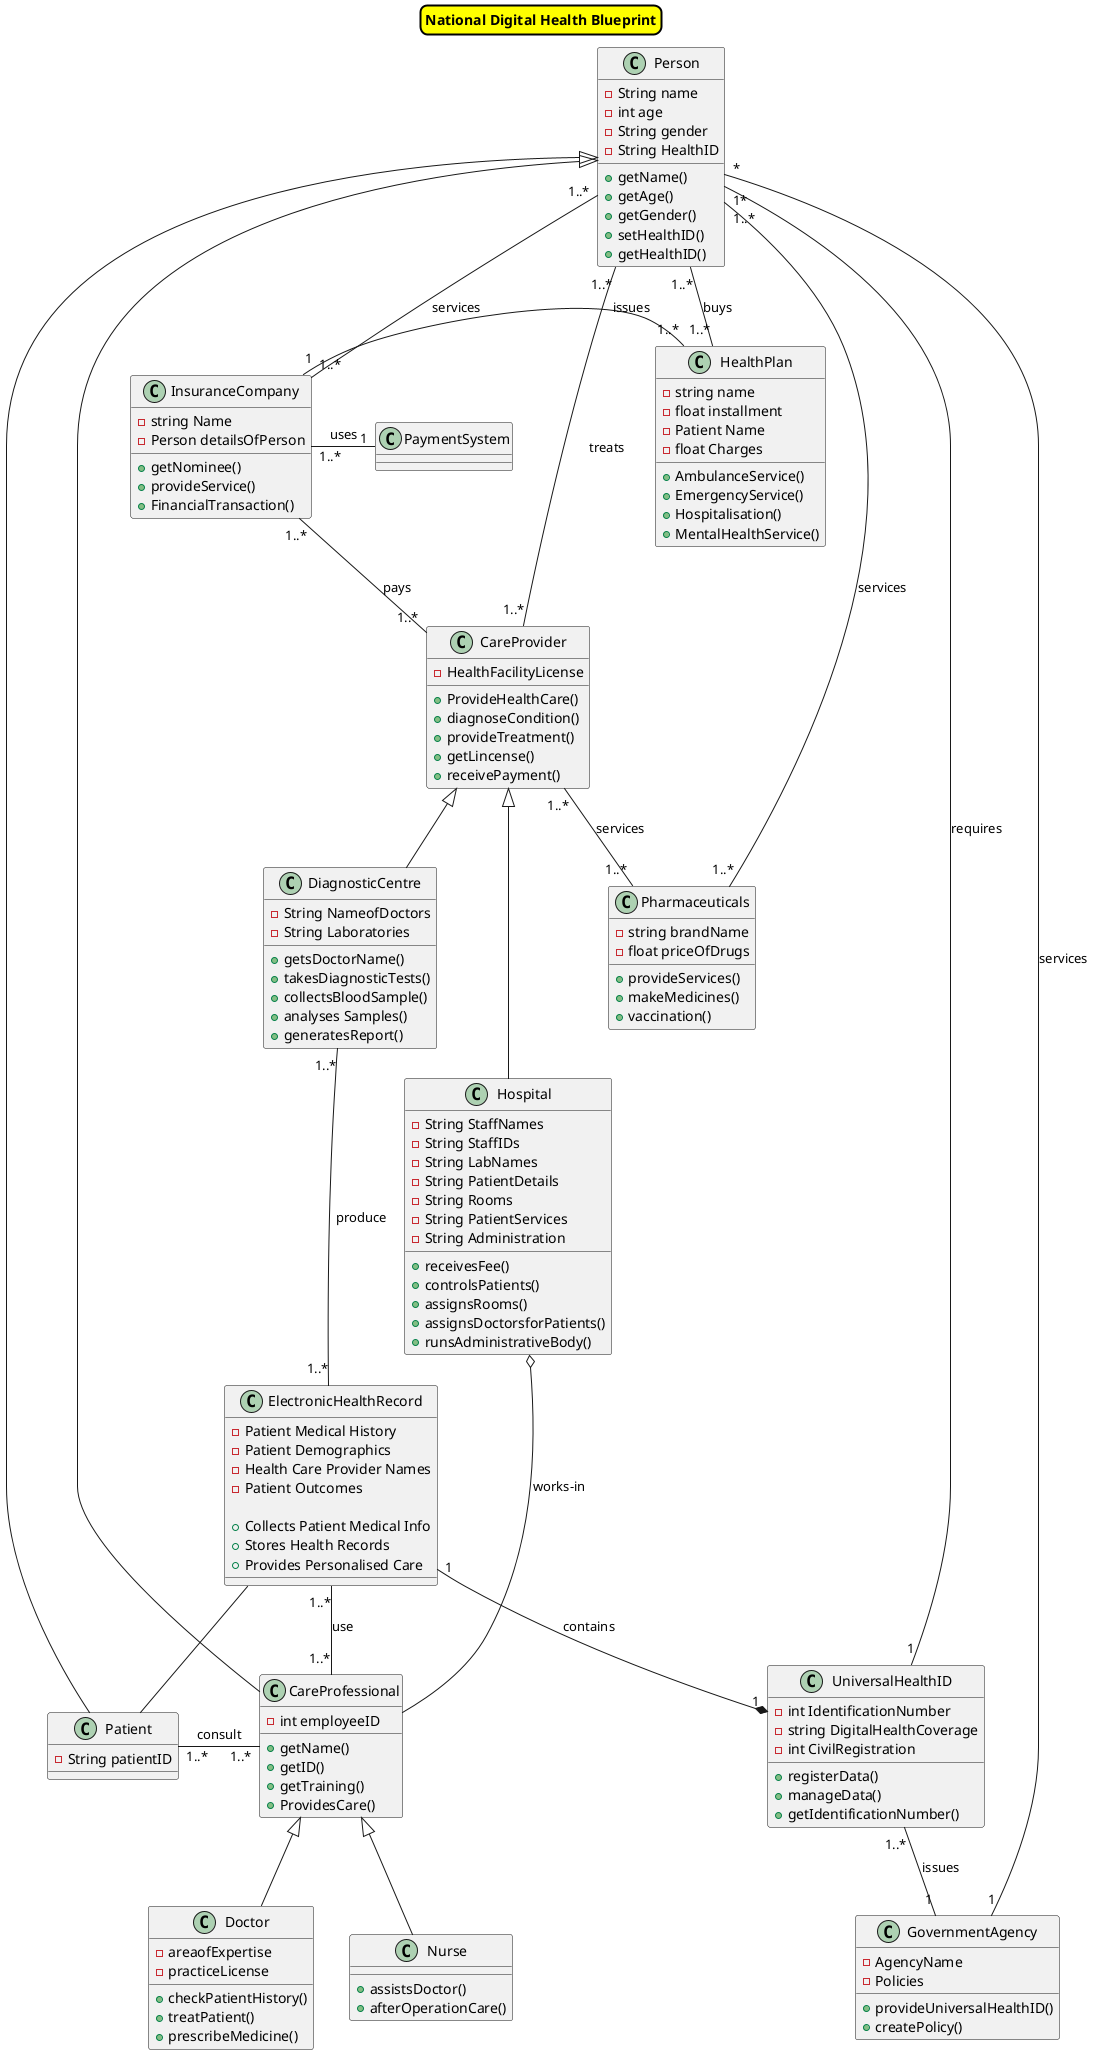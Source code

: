 @startuml class

skinparam titleBorderRoundCorner 15
skinparam titleBorderThickness 2
skinparam titleBorderColor black
skinparam titleBackgroundColor yellow

title National Digital Health Blueprint

class Person{
    -String name
    -int age
    -String gender
    -String HealthID

    +getName()
    +getAge()
    +getGender()
    +setHealthID()
    +getHealthID()
}

class Patient extends Person{
    -String patientID
}

class CareProfessional extends Person { 
    -int employeeID

    + getName()
    + getID() 
    + getTraining()
    + ProvidesCare() 
 }

class Doctor extends CareProfessional { 
    - areaofExpertise
    - practiceLicense

    + checkPatientHistory()
    + treatPatient()
    + prescribeMedicine()
}

class Nurse extends CareProfessional {
    + assistsDoctor()
    + afterOperationCare() 
} 


class CareProvider{
    - HealthFacilityLicense 

    + ProvideHealthCare()
    + diagnoseCondition()
    + provideTreatment()
    + getLincense()
    + receivePayment()
} 

class Hospital extends CareProvider{
    - String StaffNames
    - String StaffIDs 
    - String LabNames
    - String PatientDetails 
    - String Rooms 
    - String PatientServices
    - String Administration

    + receivesFee() 
    + controlsPatients() 
    + assignsRooms()
    + assignsDoctorsforPatients() 
    + runsAdministrativeBody()
}

class DiagnosticCentre extends CareProvider{
    - String NameofDoctors
    - String Laboratories

    + getsDoctorName()
    + takesDiagnosticTests()
    + collectsBloodSample() 
    + analyses Samples()
    + generatesReport()
}

class UniversalHealthID{

    - int IdentificationNumber
    - string DigitalHealthCoverage
    - int CivilRegistration

    + registerData()
    + manageData()
    + getIdentificationNumber()
}

class ElectronicHealthRecord{
    - Patient Medical History
    - Patient Demographics
    - Health Care Provider Names
    - Patient Outcomes

    + Collects Patient Medical Info 
    + Stores Health Records
    + Provides Personalised Care
}

class GovernmentAgency{
    - AgencyName
    - Policies

    + provideUniversalHealthID()
    + createPolicy()
}

class InsuranceCompany{
    - string Name
    - Person detailsOfPerson 

    + getNominee()
    + provideService() 
    + FinancialTransaction()
}

class HealthPlan{
    - string name
    - float installment
    - Patient Name 
    - float Charges

    + AmbulanceService()
    + EmergencyService()
    + Hospitalisation()
    + MentalHealthService() 
}

class Pharmaceuticals{
    - string brandName
    - float priceOfDrugs
    
    + provideServices()
    + makeMedicines()
    + vaccination()
}

class PaymentSystem{}


CareProfessional -left-o Hospital : works-in

ElectronicHealthRecord "1" --* "1" UniversalHealthID : contains

Person "1*" -- "1" UniversalHealthID  : requires
Person  "*" - "1" GovernmentAgency : services
Person "1..*" -- "1..*" CareProvider : treats
Person "1..*" -- "1..*" Pharmaceuticals : services
Person "1..*" - "1..*" HealthPlan : buys
Person "1..*" -- "1..*" InsuranceCompany : services


Patient "1..*" - "1..*" CareProfessional : consult

CareProvider "1..*" -up- "1..*" InsuranceCompany : pays
CareProvider "1..*" -- "1..*" Pharmaceuticals : services

InsuranceCompany "1" - "1..*" HealthPlan : issues
InsuranceCompany "1..*" - "1" PaymentSystem : uses

UniversalHealthID "1..*" -down- "1" GovernmentAgency : issues

ElectronicHealthRecord "1..*" - "1..*" CareProfessional : use
ElectronicHealthRecord "1..*" -up- "1..*" DiagnosticCentre : produce
ElectronicHealthRecord -down- Patient


@enduml